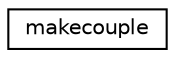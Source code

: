 digraph "Graphical Class Hierarchy"
{
  edge [fontname="Helvetica",fontsize="10",labelfontname="Helvetica",labelfontsize="10"];
  node [fontname="Helvetica",fontsize="10",shape=record];
  rankdir="LR";
  Node1 [label="makecouple",height=0.2,width=0.4,color="black", fillcolor="white", style="filled",URL="$classmakecouple.html"];
}
